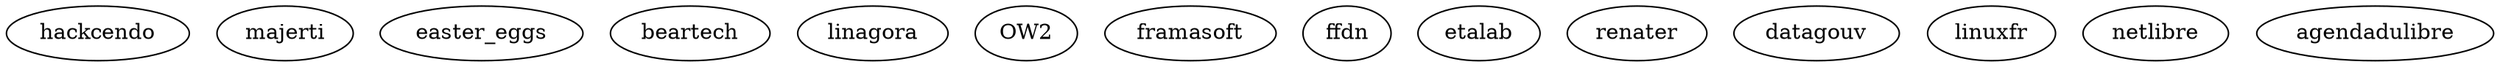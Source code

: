 digraph "who's who" {

    // ssll a l'esprit libre
    hackcendo; majerti;

    // ssll bons contacts
    easter_eggs;

    // ssll trust of trust L1
    beartech;

    // stay away
    linagora;

    // fondations
    OW2 ;

    // organismes associatifs
    framasoft ; ffdn ;
    // organismes privés

    // organismes publics
    etalab ; renater ;

    // initiatives
    datagouv;

    // canaux
    linuxfr ; netlibre ; agendadulibre

}
